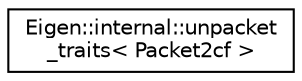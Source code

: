 digraph "Graphical Class Hierarchy"
{
  edge [fontname="Helvetica",fontsize="10",labelfontname="Helvetica",labelfontsize="10"];
  node [fontname="Helvetica",fontsize="10",shape=record];
  rankdir="LR";
  Node1 [label="Eigen::internal::unpacket\l_traits\< Packet2cf \>",height=0.2,width=0.4,color="black", fillcolor="white", style="filled",URL="$struct_eigen_1_1internal_1_1unpacket__traits_3_01_packet2cf_01_4.html"];
}
